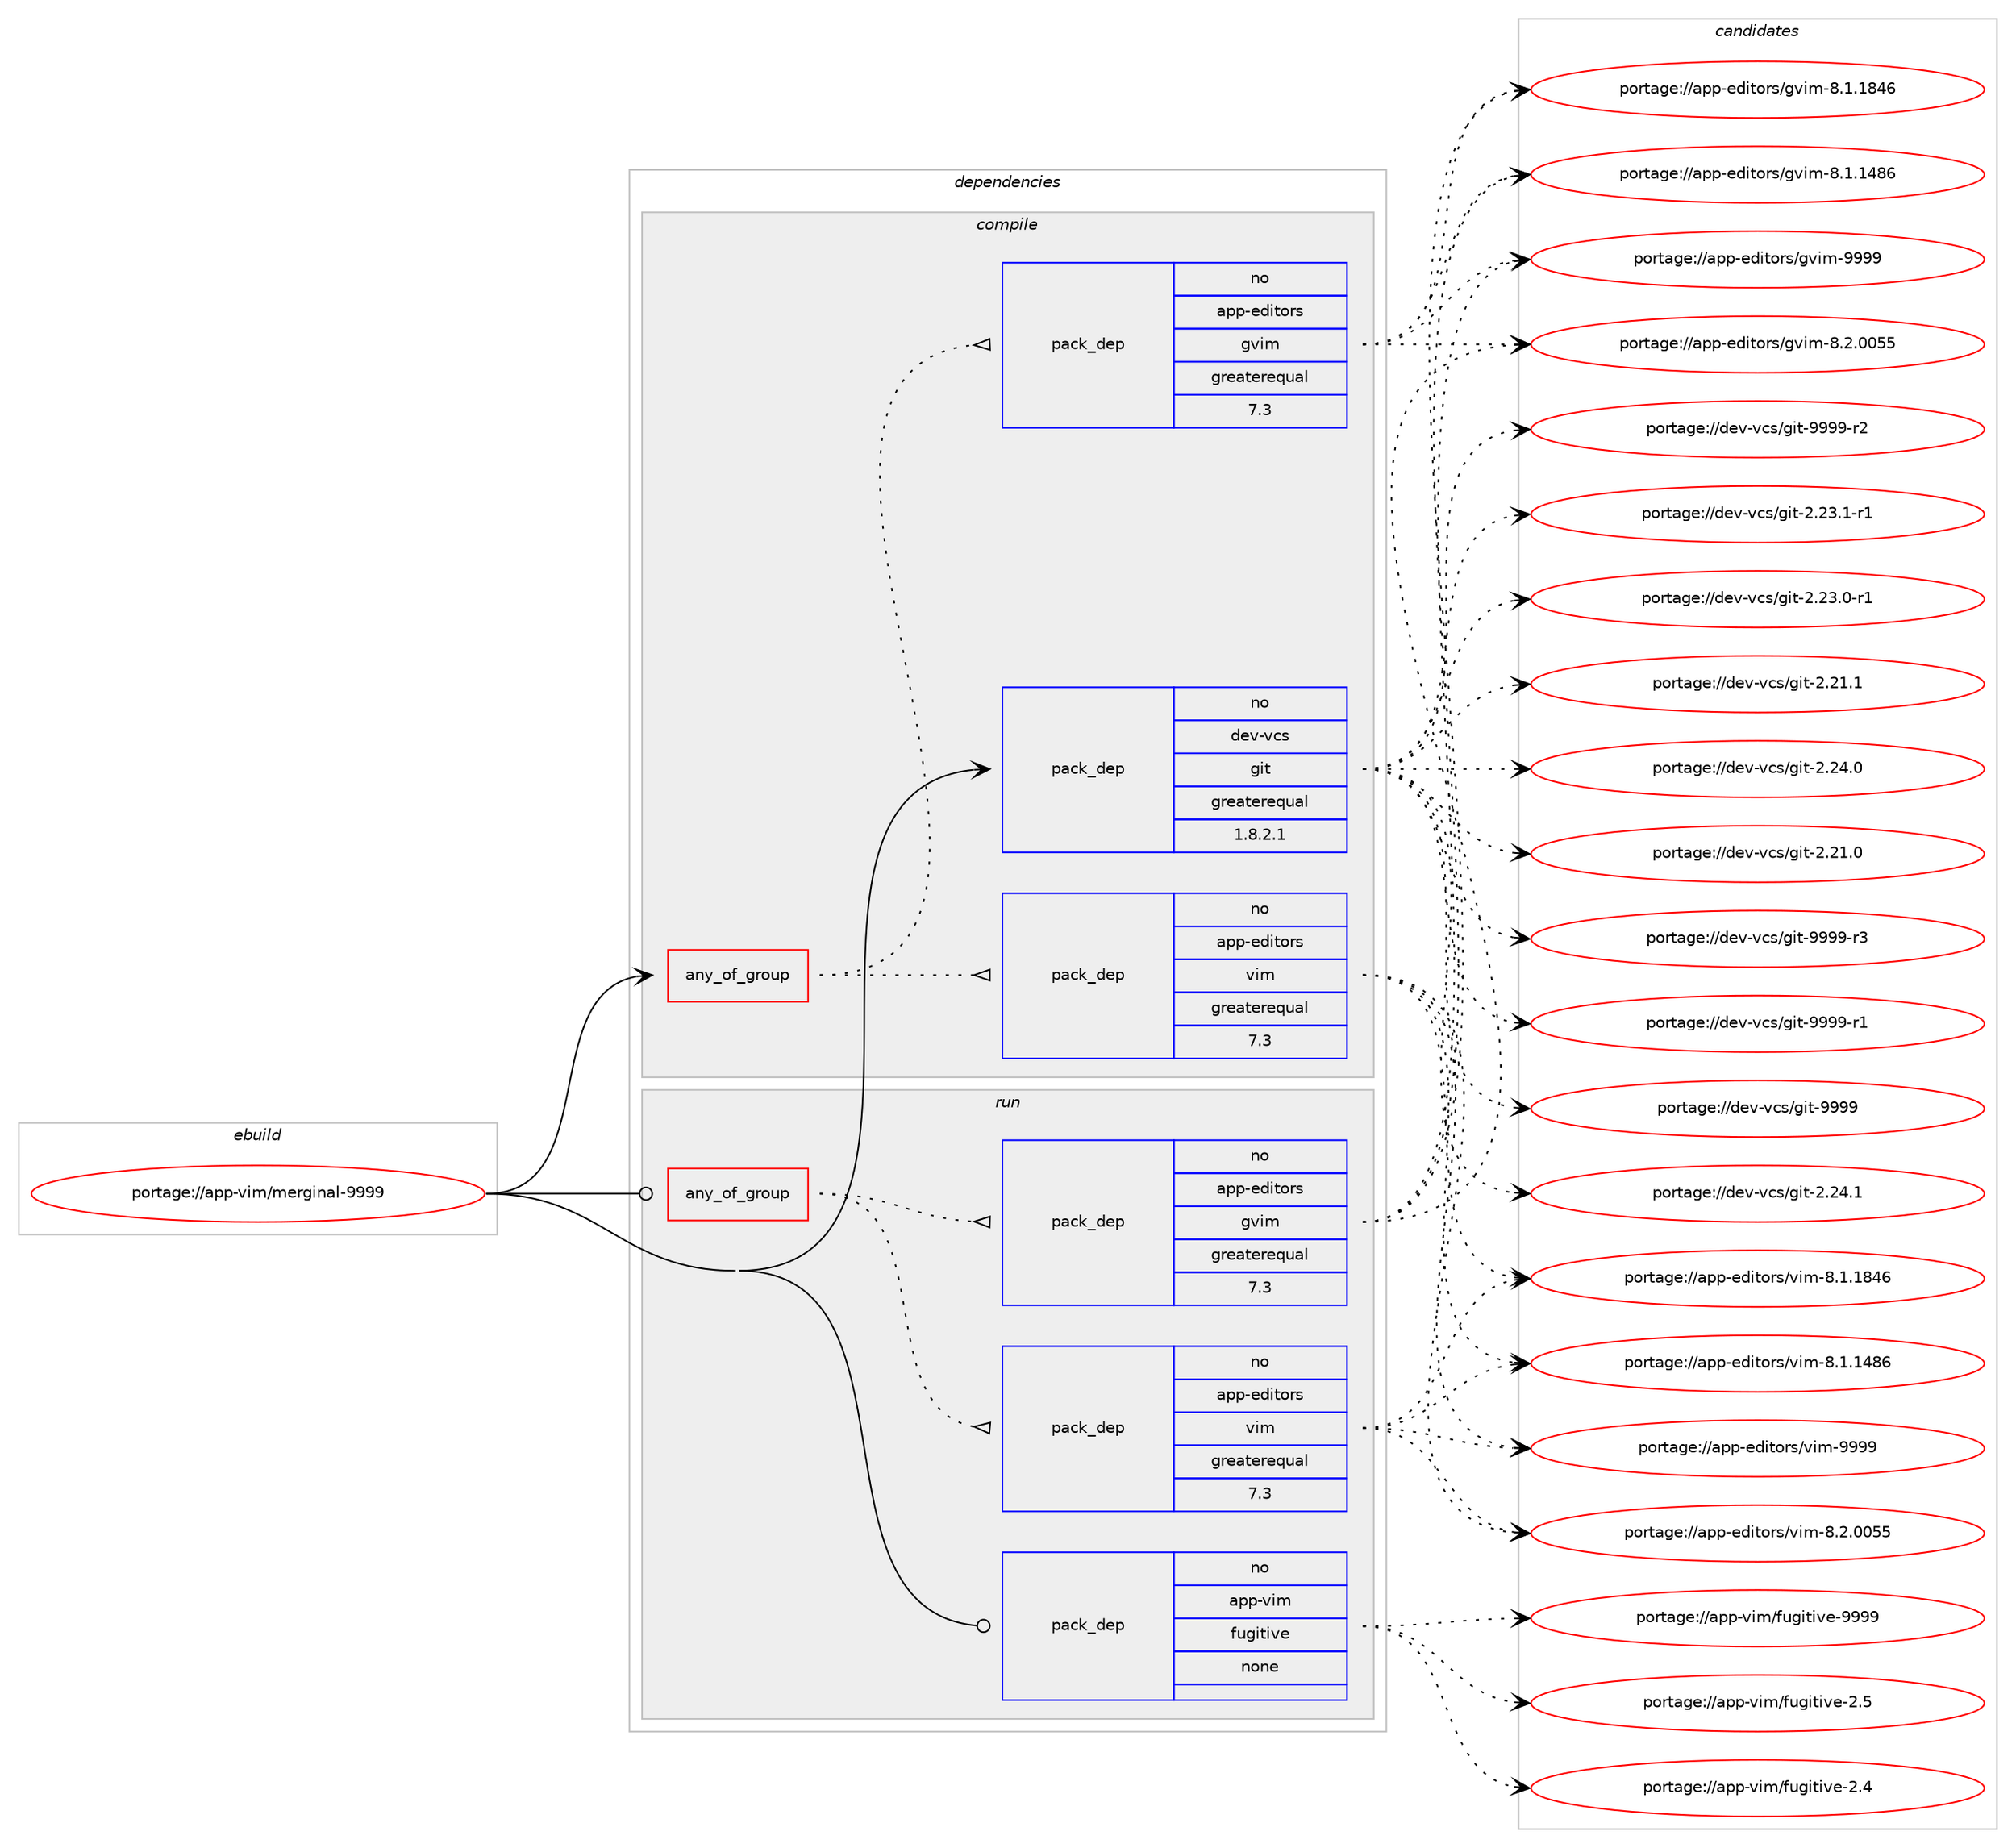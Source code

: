 digraph prolog {

# *************
# Graph options
# *************

newrank=true;
concentrate=true;
compound=true;
graph [rankdir=LR,fontname=Helvetica,fontsize=10,ranksep=1.5];#, ranksep=2.5, nodesep=0.2];
edge  [arrowhead=vee];
node  [fontname=Helvetica,fontsize=10];

# **********
# The ebuild
# **********

subgraph cluster_leftcol {
color=gray;
rank=same;
label=<<i>ebuild</i>>;
id [label="portage://app-vim/merginal-9999", color=red, width=4, href="../app-vim/merginal-9999.svg"];
}

# ****************
# The dependencies
# ****************

subgraph cluster_midcol {
color=gray;
label=<<i>dependencies</i>>;
subgraph cluster_compile {
fillcolor="#eeeeee";
style=filled;
label=<<i>compile</i>>;
subgraph any7374 {
dependency589742 [label=<<TABLE BORDER="0" CELLBORDER="1" CELLSPACING="0" CELLPADDING="4"><TR><TD CELLPADDING="10">any_of_group</TD></TR></TABLE>>, shape=none, color=red];subgraph pack442937 {
dependency589743 [label=<<TABLE BORDER="0" CELLBORDER="1" CELLSPACING="0" CELLPADDING="4" WIDTH="220"><TR><TD ROWSPAN="6" CELLPADDING="30">pack_dep</TD></TR><TR><TD WIDTH="110">no</TD></TR><TR><TD>app-editors</TD></TR><TR><TD>vim</TD></TR><TR><TD>greaterequal</TD></TR><TR><TD>7.3</TD></TR></TABLE>>, shape=none, color=blue];
}
dependency589742:e -> dependency589743:w [weight=20,style="dotted",arrowhead="oinv"];
subgraph pack442938 {
dependency589744 [label=<<TABLE BORDER="0" CELLBORDER="1" CELLSPACING="0" CELLPADDING="4" WIDTH="220"><TR><TD ROWSPAN="6" CELLPADDING="30">pack_dep</TD></TR><TR><TD WIDTH="110">no</TD></TR><TR><TD>app-editors</TD></TR><TR><TD>gvim</TD></TR><TR><TD>greaterequal</TD></TR><TR><TD>7.3</TD></TR></TABLE>>, shape=none, color=blue];
}
dependency589742:e -> dependency589744:w [weight=20,style="dotted",arrowhead="oinv"];
}
id:e -> dependency589742:w [weight=20,style="solid",arrowhead="vee"];
subgraph pack442939 {
dependency589745 [label=<<TABLE BORDER="0" CELLBORDER="1" CELLSPACING="0" CELLPADDING="4" WIDTH="220"><TR><TD ROWSPAN="6" CELLPADDING="30">pack_dep</TD></TR><TR><TD WIDTH="110">no</TD></TR><TR><TD>dev-vcs</TD></TR><TR><TD>git</TD></TR><TR><TD>greaterequal</TD></TR><TR><TD>1.8.2.1</TD></TR></TABLE>>, shape=none, color=blue];
}
id:e -> dependency589745:w [weight=20,style="solid",arrowhead="vee"];
}
subgraph cluster_compileandrun {
fillcolor="#eeeeee";
style=filled;
label=<<i>compile and run</i>>;
}
subgraph cluster_run {
fillcolor="#eeeeee";
style=filled;
label=<<i>run</i>>;
subgraph any7375 {
dependency589746 [label=<<TABLE BORDER="0" CELLBORDER="1" CELLSPACING="0" CELLPADDING="4"><TR><TD CELLPADDING="10">any_of_group</TD></TR></TABLE>>, shape=none, color=red];subgraph pack442940 {
dependency589747 [label=<<TABLE BORDER="0" CELLBORDER="1" CELLSPACING="0" CELLPADDING="4" WIDTH="220"><TR><TD ROWSPAN="6" CELLPADDING="30">pack_dep</TD></TR><TR><TD WIDTH="110">no</TD></TR><TR><TD>app-editors</TD></TR><TR><TD>vim</TD></TR><TR><TD>greaterequal</TD></TR><TR><TD>7.3</TD></TR></TABLE>>, shape=none, color=blue];
}
dependency589746:e -> dependency589747:w [weight=20,style="dotted",arrowhead="oinv"];
subgraph pack442941 {
dependency589748 [label=<<TABLE BORDER="0" CELLBORDER="1" CELLSPACING="0" CELLPADDING="4" WIDTH="220"><TR><TD ROWSPAN="6" CELLPADDING="30">pack_dep</TD></TR><TR><TD WIDTH="110">no</TD></TR><TR><TD>app-editors</TD></TR><TR><TD>gvim</TD></TR><TR><TD>greaterequal</TD></TR><TR><TD>7.3</TD></TR></TABLE>>, shape=none, color=blue];
}
dependency589746:e -> dependency589748:w [weight=20,style="dotted",arrowhead="oinv"];
}
id:e -> dependency589746:w [weight=20,style="solid",arrowhead="odot"];
subgraph pack442942 {
dependency589749 [label=<<TABLE BORDER="0" CELLBORDER="1" CELLSPACING="0" CELLPADDING="4" WIDTH="220"><TR><TD ROWSPAN="6" CELLPADDING="30">pack_dep</TD></TR><TR><TD WIDTH="110">no</TD></TR><TR><TD>app-vim</TD></TR><TR><TD>fugitive</TD></TR><TR><TD>none</TD></TR><TR><TD></TD></TR></TABLE>>, shape=none, color=blue];
}
id:e -> dependency589749:w [weight=20,style="solid",arrowhead="odot"];
}
}

# **************
# The candidates
# **************

subgraph cluster_choices {
rank=same;
color=gray;
label=<<i>candidates</i>>;

subgraph choice442937 {
color=black;
nodesep=1;
choice9711211245101100105116111114115471181051094557575757 [label="portage://app-editors/vim-9999", color=red, width=4,href="../app-editors/vim-9999.svg"];
choice971121124510110010511611111411547118105109455646504648485353 [label="portage://app-editors/vim-8.2.0055", color=red, width=4,href="../app-editors/vim-8.2.0055.svg"];
choice971121124510110010511611111411547118105109455646494649565254 [label="portage://app-editors/vim-8.1.1846", color=red, width=4,href="../app-editors/vim-8.1.1846.svg"];
choice971121124510110010511611111411547118105109455646494649525654 [label="portage://app-editors/vim-8.1.1486", color=red, width=4,href="../app-editors/vim-8.1.1486.svg"];
dependency589743:e -> choice9711211245101100105116111114115471181051094557575757:w [style=dotted,weight="100"];
dependency589743:e -> choice971121124510110010511611111411547118105109455646504648485353:w [style=dotted,weight="100"];
dependency589743:e -> choice971121124510110010511611111411547118105109455646494649565254:w [style=dotted,weight="100"];
dependency589743:e -> choice971121124510110010511611111411547118105109455646494649525654:w [style=dotted,weight="100"];
}
subgraph choice442938 {
color=black;
nodesep=1;
choice9711211245101100105116111114115471031181051094557575757 [label="portage://app-editors/gvim-9999", color=red, width=4,href="../app-editors/gvim-9999.svg"];
choice971121124510110010511611111411547103118105109455646504648485353 [label="portage://app-editors/gvim-8.2.0055", color=red, width=4,href="../app-editors/gvim-8.2.0055.svg"];
choice971121124510110010511611111411547103118105109455646494649565254 [label="portage://app-editors/gvim-8.1.1846", color=red, width=4,href="../app-editors/gvim-8.1.1846.svg"];
choice971121124510110010511611111411547103118105109455646494649525654 [label="portage://app-editors/gvim-8.1.1486", color=red, width=4,href="../app-editors/gvim-8.1.1486.svg"];
dependency589744:e -> choice9711211245101100105116111114115471031181051094557575757:w [style=dotted,weight="100"];
dependency589744:e -> choice971121124510110010511611111411547103118105109455646504648485353:w [style=dotted,weight="100"];
dependency589744:e -> choice971121124510110010511611111411547103118105109455646494649565254:w [style=dotted,weight="100"];
dependency589744:e -> choice971121124510110010511611111411547103118105109455646494649525654:w [style=dotted,weight="100"];
}
subgraph choice442939 {
color=black;
nodesep=1;
choice10010111845118991154710310511645575757574511451 [label="portage://dev-vcs/git-9999-r3", color=red, width=4,href="../dev-vcs/git-9999-r3.svg"];
choice10010111845118991154710310511645575757574511450 [label="portage://dev-vcs/git-9999-r2", color=red, width=4,href="../dev-vcs/git-9999-r2.svg"];
choice10010111845118991154710310511645575757574511449 [label="portage://dev-vcs/git-9999-r1", color=red, width=4,href="../dev-vcs/git-9999-r1.svg"];
choice1001011184511899115471031051164557575757 [label="portage://dev-vcs/git-9999", color=red, width=4,href="../dev-vcs/git-9999.svg"];
choice10010111845118991154710310511645504650524649 [label="portage://dev-vcs/git-2.24.1", color=red, width=4,href="../dev-vcs/git-2.24.1.svg"];
choice10010111845118991154710310511645504650524648 [label="portage://dev-vcs/git-2.24.0", color=red, width=4,href="../dev-vcs/git-2.24.0.svg"];
choice100101118451189911547103105116455046505146494511449 [label="portage://dev-vcs/git-2.23.1-r1", color=red, width=4,href="../dev-vcs/git-2.23.1-r1.svg"];
choice100101118451189911547103105116455046505146484511449 [label="portage://dev-vcs/git-2.23.0-r1", color=red, width=4,href="../dev-vcs/git-2.23.0-r1.svg"];
choice10010111845118991154710310511645504650494649 [label="portage://dev-vcs/git-2.21.1", color=red, width=4,href="../dev-vcs/git-2.21.1.svg"];
choice10010111845118991154710310511645504650494648 [label="portage://dev-vcs/git-2.21.0", color=red, width=4,href="../dev-vcs/git-2.21.0.svg"];
dependency589745:e -> choice10010111845118991154710310511645575757574511451:w [style=dotted,weight="100"];
dependency589745:e -> choice10010111845118991154710310511645575757574511450:w [style=dotted,weight="100"];
dependency589745:e -> choice10010111845118991154710310511645575757574511449:w [style=dotted,weight="100"];
dependency589745:e -> choice1001011184511899115471031051164557575757:w [style=dotted,weight="100"];
dependency589745:e -> choice10010111845118991154710310511645504650524649:w [style=dotted,weight="100"];
dependency589745:e -> choice10010111845118991154710310511645504650524648:w [style=dotted,weight="100"];
dependency589745:e -> choice100101118451189911547103105116455046505146494511449:w [style=dotted,weight="100"];
dependency589745:e -> choice100101118451189911547103105116455046505146484511449:w [style=dotted,weight="100"];
dependency589745:e -> choice10010111845118991154710310511645504650494649:w [style=dotted,weight="100"];
dependency589745:e -> choice10010111845118991154710310511645504650494648:w [style=dotted,weight="100"];
}
subgraph choice442940 {
color=black;
nodesep=1;
choice9711211245101100105116111114115471181051094557575757 [label="portage://app-editors/vim-9999", color=red, width=4,href="../app-editors/vim-9999.svg"];
choice971121124510110010511611111411547118105109455646504648485353 [label="portage://app-editors/vim-8.2.0055", color=red, width=4,href="../app-editors/vim-8.2.0055.svg"];
choice971121124510110010511611111411547118105109455646494649565254 [label="portage://app-editors/vim-8.1.1846", color=red, width=4,href="../app-editors/vim-8.1.1846.svg"];
choice971121124510110010511611111411547118105109455646494649525654 [label="portage://app-editors/vim-8.1.1486", color=red, width=4,href="../app-editors/vim-8.1.1486.svg"];
dependency589747:e -> choice9711211245101100105116111114115471181051094557575757:w [style=dotted,weight="100"];
dependency589747:e -> choice971121124510110010511611111411547118105109455646504648485353:w [style=dotted,weight="100"];
dependency589747:e -> choice971121124510110010511611111411547118105109455646494649565254:w [style=dotted,weight="100"];
dependency589747:e -> choice971121124510110010511611111411547118105109455646494649525654:w [style=dotted,weight="100"];
}
subgraph choice442941 {
color=black;
nodesep=1;
choice9711211245101100105116111114115471031181051094557575757 [label="portage://app-editors/gvim-9999", color=red, width=4,href="../app-editors/gvim-9999.svg"];
choice971121124510110010511611111411547103118105109455646504648485353 [label="portage://app-editors/gvim-8.2.0055", color=red, width=4,href="../app-editors/gvim-8.2.0055.svg"];
choice971121124510110010511611111411547103118105109455646494649565254 [label="portage://app-editors/gvim-8.1.1846", color=red, width=4,href="../app-editors/gvim-8.1.1846.svg"];
choice971121124510110010511611111411547103118105109455646494649525654 [label="portage://app-editors/gvim-8.1.1486", color=red, width=4,href="../app-editors/gvim-8.1.1486.svg"];
dependency589748:e -> choice9711211245101100105116111114115471031181051094557575757:w [style=dotted,weight="100"];
dependency589748:e -> choice971121124510110010511611111411547103118105109455646504648485353:w [style=dotted,weight="100"];
dependency589748:e -> choice971121124510110010511611111411547103118105109455646494649565254:w [style=dotted,weight="100"];
dependency589748:e -> choice971121124510110010511611111411547103118105109455646494649525654:w [style=dotted,weight="100"];
}
subgraph choice442942 {
color=black;
nodesep=1;
choice9711211245118105109471021171031051161051181014557575757 [label="portage://app-vim/fugitive-9999", color=red, width=4,href="../app-vim/fugitive-9999.svg"];
choice97112112451181051094710211710310511610511810145504653 [label="portage://app-vim/fugitive-2.5", color=red, width=4,href="../app-vim/fugitive-2.5.svg"];
choice97112112451181051094710211710310511610511810145504652 [label="portage://app-vim/fugitive-2.4", color=red, width=4,href="../app-vim/fugitive-2.4.svg"];
dependency589749:e -> choice9711211245118105109471021171031051161051181014557575757:w [style=dotted,weight="100"];
dependency589749:e -> choice97112112451181051094710211710310511610511810145504653:w [style=dotted,weight="100"];
dependency589749:e -> choice97112112451181051094710211710310511610511810145504652:w [style=dotted,weight="100"];
}
}

}

